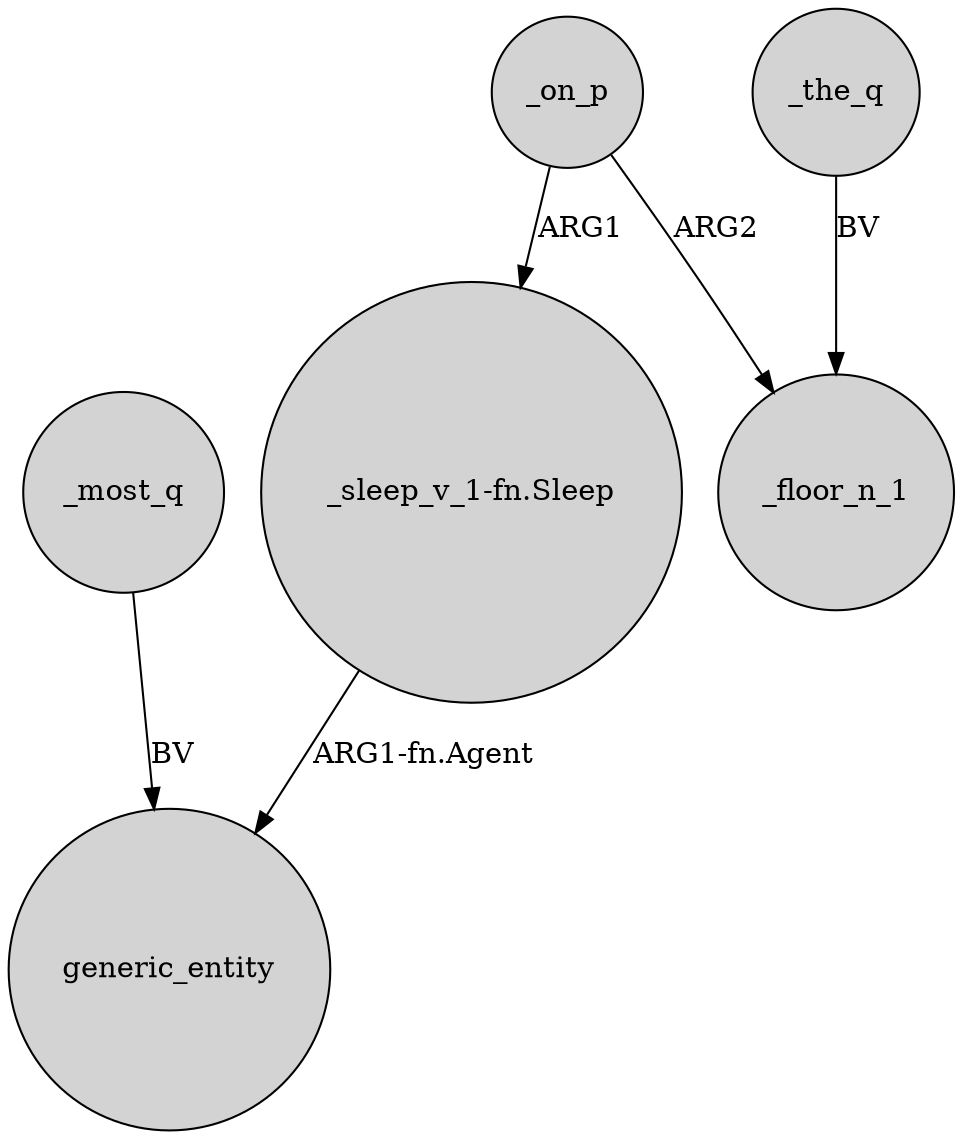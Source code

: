 digraph {
	node [shape=circle style=filled]
	"_sleep_v_1-fn.Sleep" -> generic_entity [label="ARG1-fn.Agent"]
	_on_p -> _floor_n_1 [label=ARG2]
	_on_p -> "_sleep_v_1-fn.Sleep" [label=ARG1]
	_most_q -> generic_entity [label=BV]
	_the_q -> _floor_n_1 [label=BV]
}
